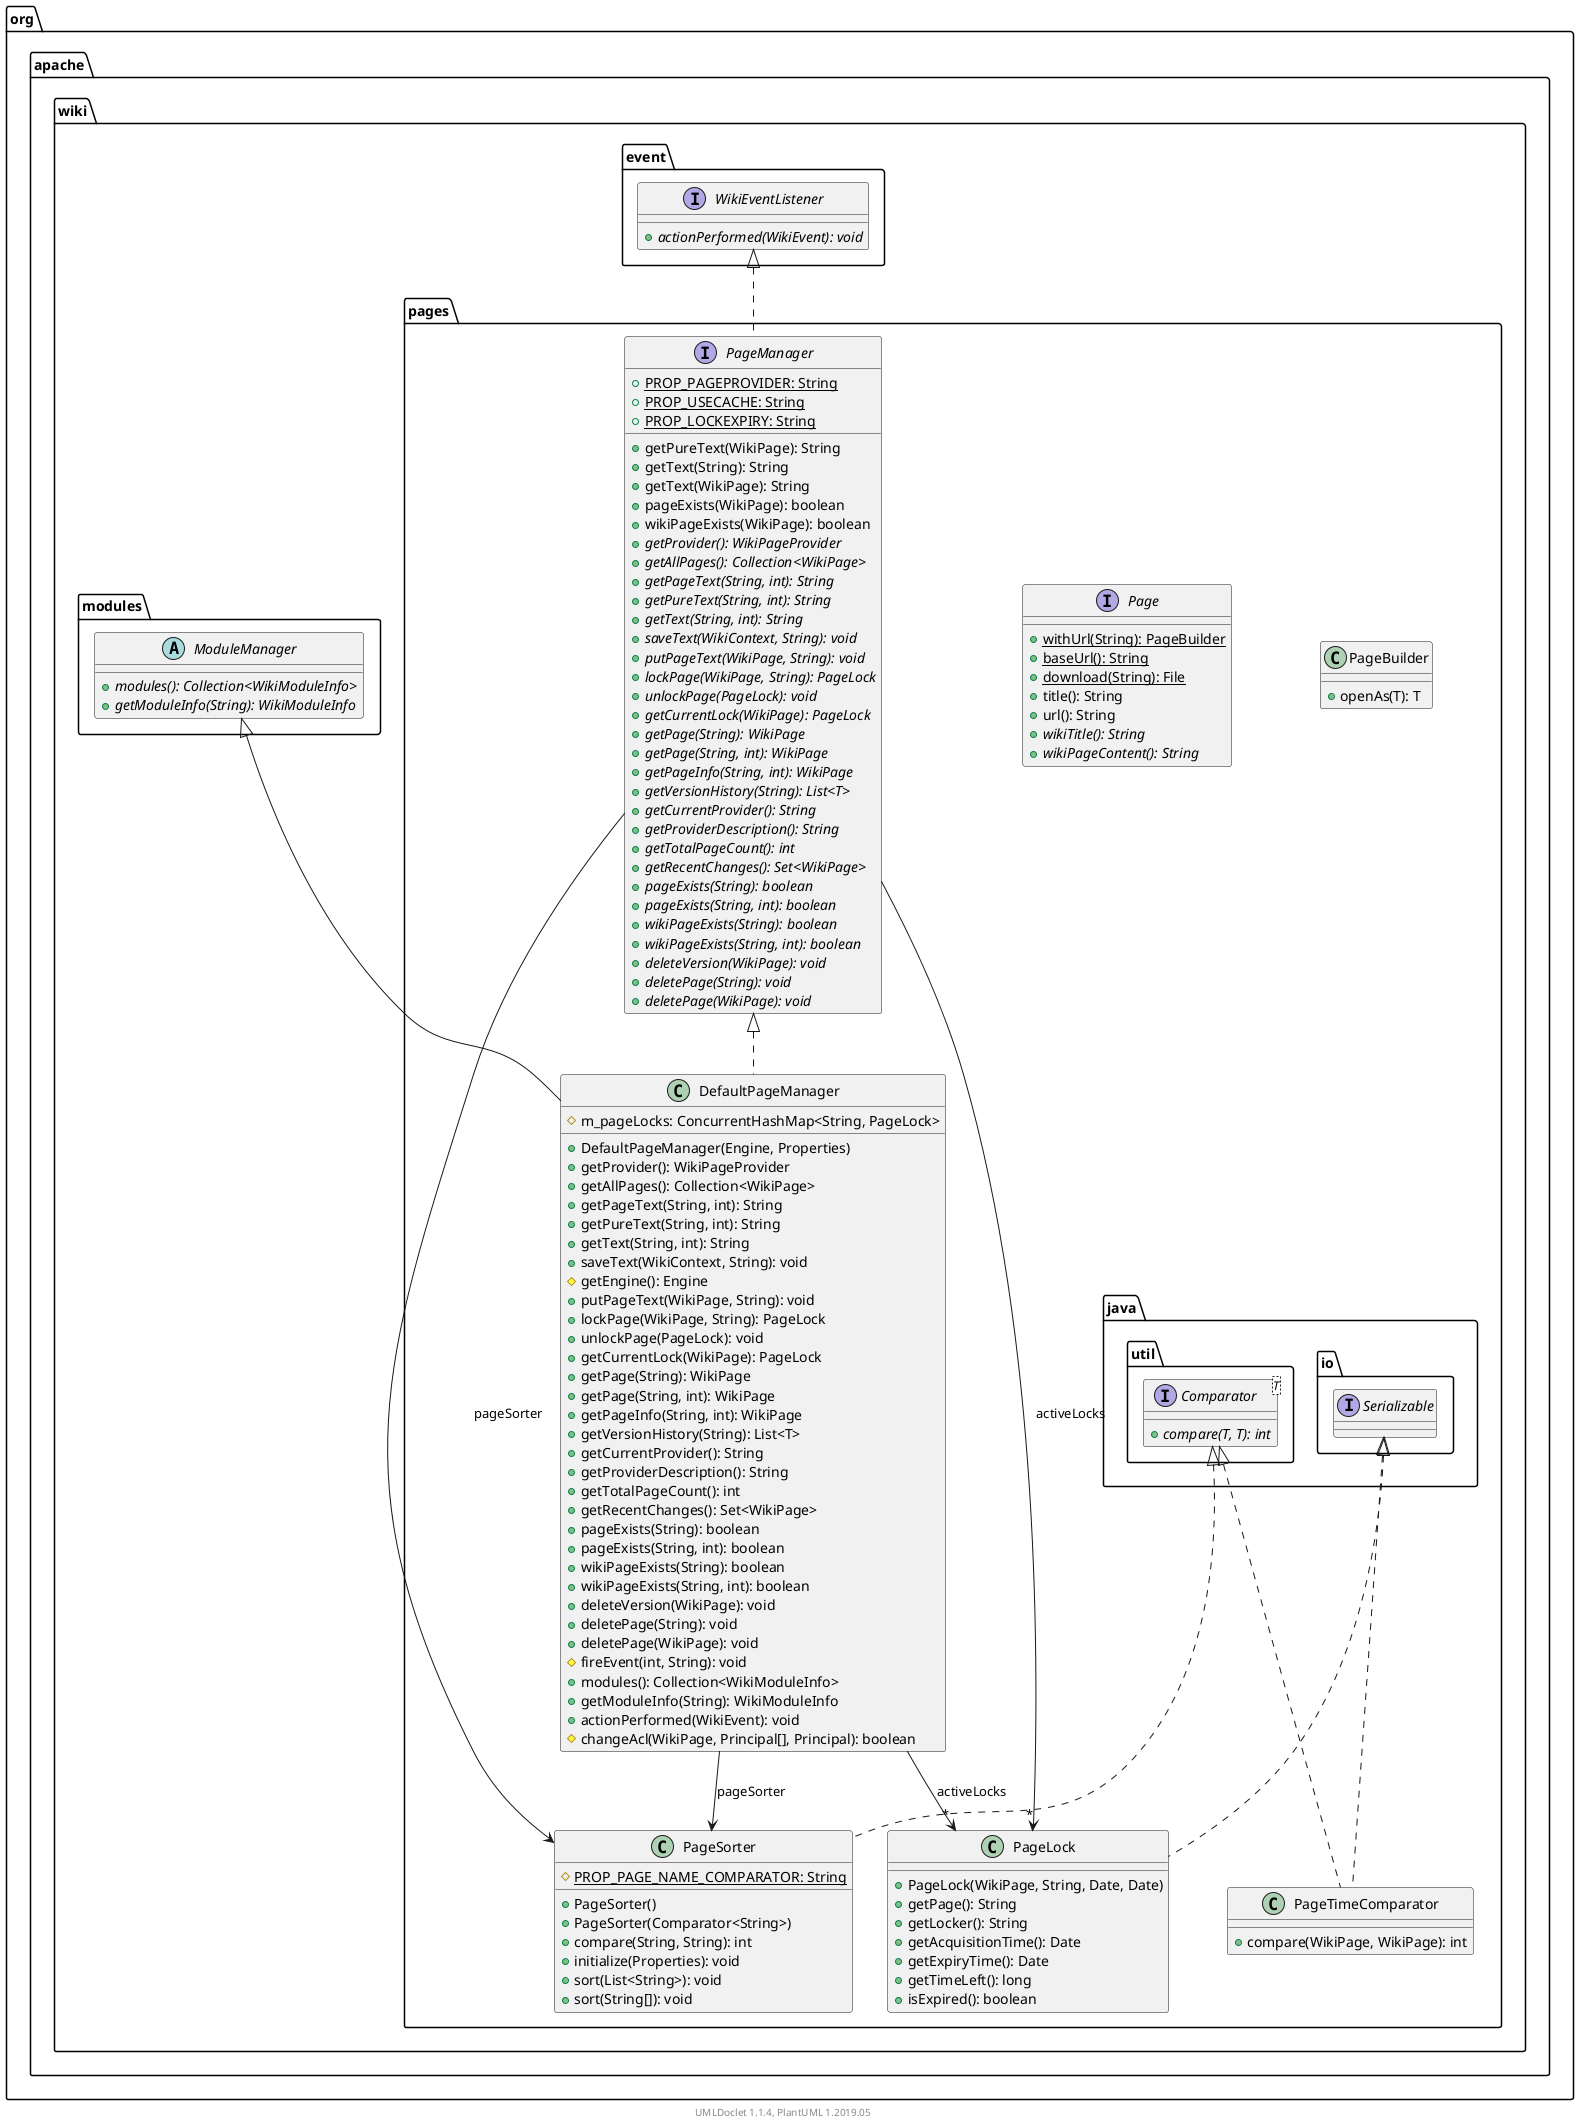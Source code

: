 @startuml

    namespace org.apache.wiki.pages {

        class PageBuilder [[PageBuilder.html]] {
            +openAs(T): T
        }

        interface Page [[Page.html]] {
            {static} +withUrl(String): PageBuilder
            {static} +baseUrl(): String
            {static} +download(String): File
            +title(): String
            +url(): String
            {abstract} +wikiTitle(): String
            {abstract} +wikiPageContent(): String
        }

        interface PageManager [[PageManager.html]] {
            {static} +PROP_PAGEPROVIDER: String
            {static} +PROP_USECACHE: String
            {static} +PROP_LOCKEXPIRY: String
            +getPureText(WikiPage): String
            +getText(String): String
            +getText(WikiPage): String
            +pageExists(WikiPage): boolean
            +wikiPageExists(WikiPage): boolean
            {abstract} +getProvider(): WikiPageProvider
            {abstract} +getAllPages(): Collection<WikiPage>
            {abstract} +getPageText(String, int): String
            {abstract} +getPureText(String, int): String
            {abstract} +getText(String, int): String
            {abstract} +saveText(WikiContext, String): void
            {abstract} +putPageText(WikiPage, String): void
            {abstract} +lockPage(WikiPage, String): PageLock
            {abstract} +unlockPage(PageLock): void
            {abstract} +getCurrentLock(WikiPage): PageLock
            {abstract} +getPage(String): WikiPage
            {abstract} +getPage(String, int): WikiPage
            {abstract} +getPageInfo(String, int): WikiPage
            {abstract} +getVersionHistory(String): List<T>
            {abstract} +getCurrentProvider(): String
            {abstract} +getProviderDescription(): String
            {abstract} +getTotalPageCount(): int
            {abstract} +getRecentChanges(): Set<WikiPage>
            {abstract} +pageExists(String): boolean
            {abstract} +pageExists(String, int): boolean
            {abstract} +wikiPageExists(String): boolean
            {abstract} +wikiPageExists(String, int): boolean
            {abstract} +deleteVersion(WikiPage): void
            {abstract} +deletePage(String): void
            {abstract} +deletePage(WikiPage): void
        }

        class PageSorter [[PageSorter.html]] {
            {static} #PROP_PAGE_NAME_COMPARATOR: String
            +PageSorter()
            +PageSorter(Comparator<String>)
            +compare(String, String): int
            +initialize(Properties): void
            +sort(List<String>): void
            +sort(String[]): void
        }

        class PageTimeComparator [[PageTimeComparator.html]] {
            +compare(WikiPage, WikiPage): int
        }

        class DefaultPageManager [[DefaultPageManager.html]] {
            #m_pageLocks: ConcurrentHashMap<String, PageLock>
            +DefaultPageManager(Engine, Properties)
            +getProvider(): WikiPageProvider
            +getAllPages(): Collection<WikiPage>
            +getPageText(String, int): String
            +getPureText(String, int): String
            +getText(String, int): String
            +saveText(WikiContext, String): void
            #getEngine(): Engine
            +putPageText(WikiPage, String): void
            +lockPage(WikiPage, String): PageLock
            +unlockPage(PageLock): void
            +getCurrentLock(WikiPage): PageLock
            +getPage(String): WikiPage
            +getPage(String, int): WikiPage
            +getPageInfo(String, int): WikiPage
            +getVersionHistory(String): List<T>
            +getCurrentProvider(): String
            +getProviderDescription(): String
            +getTotalPageCount(): int
            +getRecentChanges(): Set<WikiPage>
            +pageExists(String): boolean
            +pageExists(String, int): boolean
            +wikiPageExists(String): boolean
            +wikiPageExists(String, int): boolean
            +deleteVersion(WikiPage): void
            +deletePage(String): void
            +deletePage(WikiPage): void
            #fireEvent(int, String): void
            +modules(): Collection<WikiModuleInfo>
            +getModuleInfo(String): WikiModuleInfo
            +actionPerformed(WikiEvent): void
            #changeAcl(WikiPage, Principal[], Principal): boolean
        }

        class PageLock [[PageLock.html]] {
            +PageLock(WikiPage, String, Date, Date)
            +getPage(): String
            +getLocker(): String
            +getAcquisitionTime(): Date
            +getExpiryTime(): Date
            +getTimeLeft(): long
            +isExpired(): boolean
        }

        interface org.apache.wiki.event.WikiEventListener {
            {abstract} +actionPerformed(WikiEvent): void
        }
        org.apache.wiki.event.WikiEventListener <|.. PageManager

        interface java.util.Comparator<T> {
            {abstract} +compare(T, T): int
        }
        java.util.Comparator <|.. PageSorter

        java.util.Comparator <|.. PageTimeComparator

        interface java.io.Serializable
        java.io.Serializable <|.. PageTimeComparator

        abstract class org.apache.wiki.modules.ModuleManager {
            {abstract} +modules(): Collection<WikiModuleInfo>
            {abstract} +getModuleInfo(String): WikiModuleInfo
        }
        org.apache.wiki.modules.ModuleManager <|-- DefaultPageManager

        PageManager <|.. DefaultPageManager

        java.io.Serializable <|.. PageLock

        PageManager --> "*" PageLock: activeLocks

        PageManager --> PageSorter: pageSorter

        DefaultPageManager --> "*" PageLock: activeLocks

        DefaultPageManager --> PageSorter: pageSorter

    }


    center footer UMLDoclet 1.1.4, PlantUML 1.2019.05
@enduml
